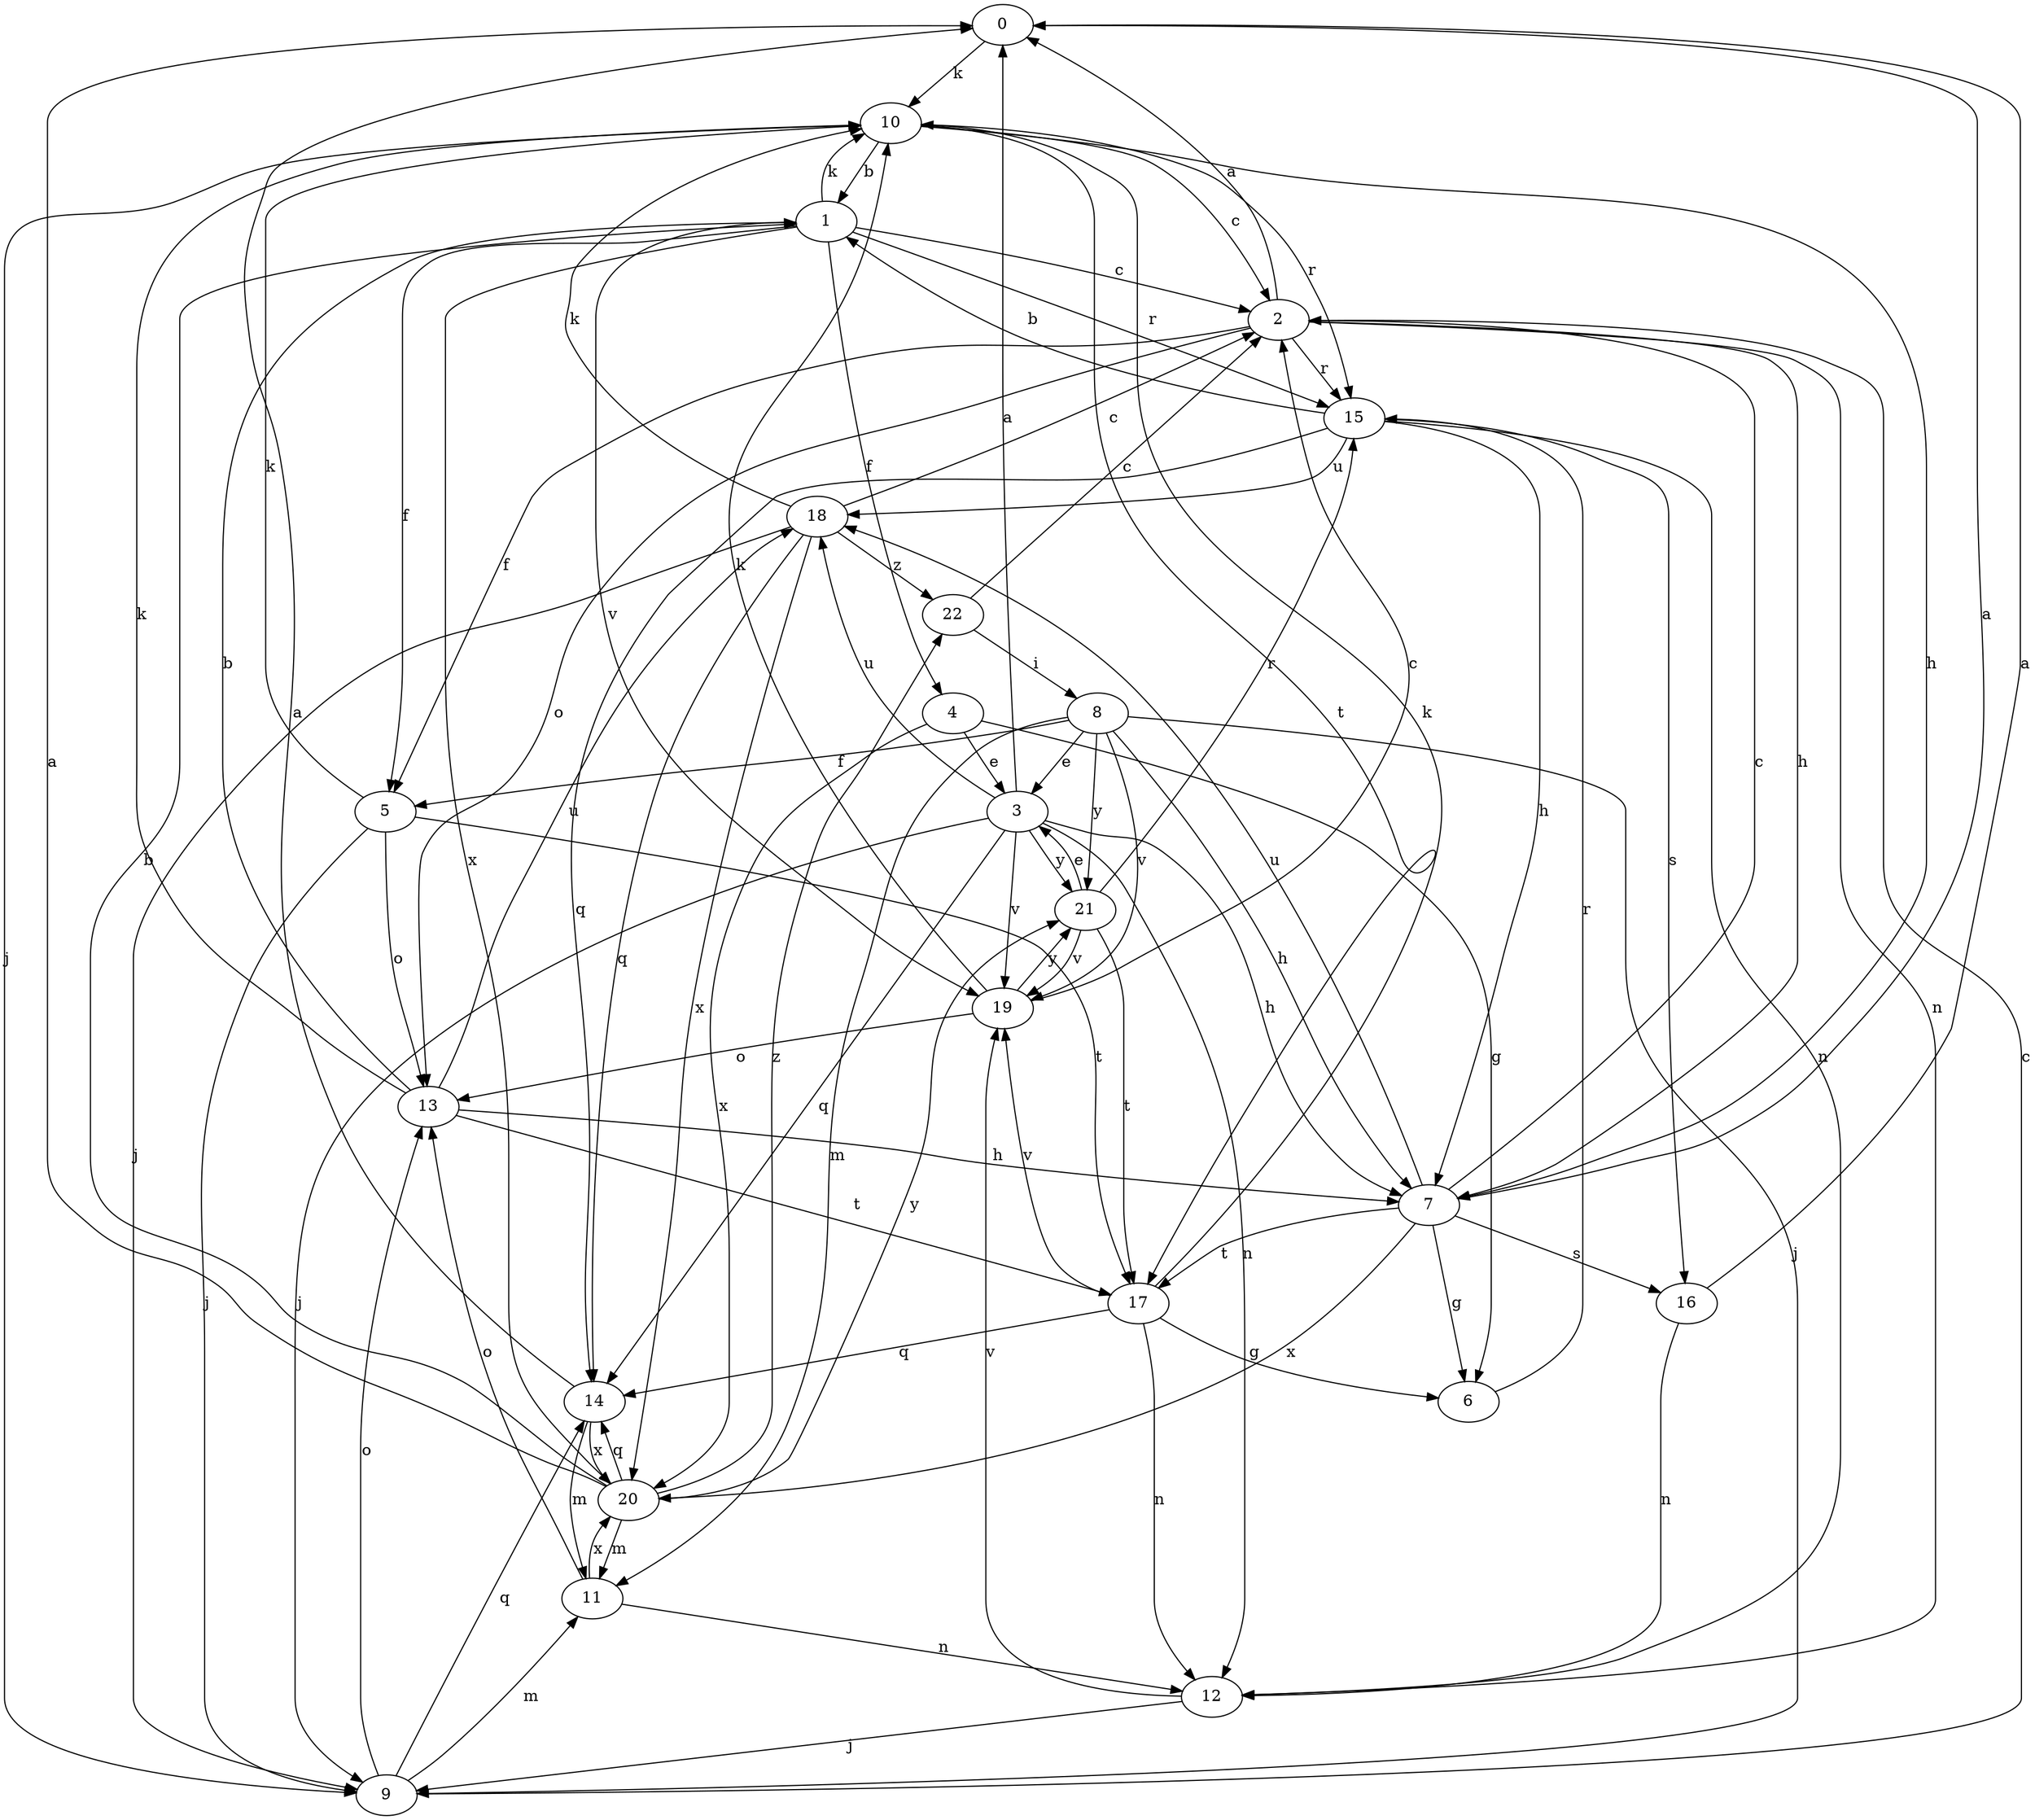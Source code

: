 strict digraph  {
0;
1;
2;
3;
4;
5;
6;
7;
8;
9;
10;
11;
12;
13;
14;
15;
16;
17;
18;
19;
20;
21;
22;
0 -> 10  [label=k];
1 -> 2  [label=c];
1 -> 4  [label=f];
1 -> 5  [label=f];
1 -> 10  [label=k];
1 -> 15  [label=r];
1 -> 19  [label=v];
1 -> 20  [label=x];
2 -> 0  [label=a];
2 -> 5  [label=f];
2 -> 7  [label=h];
2 -> 12  [label=n];
2 -> 13  [label=o];
2 -> 15  [label=r];
3 -> 0  [label=a];
3 -> 7  [label=h];
3 -> 9  [label=j];
3 -> 12  [label=n];
3 -> 14  [label=q];
3 -> 18  [label=u];
3 -> 19  [label=v];
3 -> 21  [label=y];
4 -> 3  [label=e];
4 -> 6  [label=g];
4 -> 20  [label=x];
5 -> 9  [label=j];
5 -> 10  [label=k];
5 -> 13  [label=o];
5 -> 17  [label=t];
6 -> 15  [label=r];
7 -> 0  [label=a];
7 -> 2  [label=c];
7 -> 6  [label=g];
7 -> 16  [label=s];
7 -> 17  [label=t];
7 -> 18  [label=u];
7 -> 20  [label=x];
8 -> 3  [label=e];
8 -> 5  [label=f];
8 -> 7  [label=h];
8 -> 9  [label=j];
8 -> 11  [label=m];
8 -> 19  [label=v];
8 -> 21  [label=y];
9 -> 2  [label=c];
9 -> 11  [label=m];
9 -> 13  [label=o];
9 -> 14  [label=q];
10 -> 1  [label=b];
10 -> 2  [label=c];
10 -> 7  [label=h];
10 -> 9  [label=j];
10 -> 15  [label=r];
10 -> 17  [label=t];
11 -> 12  [label=n];
11 -> 13  [label=o];
11 -> 20  [label=x];
12 -> 9  [label=j];
12 -> 19  [label=v];
13 -> 1  [label=b];
13 -> 7  [label=h];
13 -> 10  [label=k];
13 -> 17  [label=t];
13 -> 18  [label=u];
14 -> 0  [label=a];
14 -> 11  [label=m];
14 -> 20  [label=x];
15 -> 1  [label=b];
15 -> 7  [label=h];
15 -> 12  [label=n];
15 -> 14  [label=q];
15 -> 16  [label=s];
15 -> 18  [label=u];
16 -> 0  [label=a];
16 -> 12  [label=n];
17 -> 6  [label=g];
17 -> 10  [label=k];
17 -> 12  [label=n];
17 -> 14  [label=q];
17 -> 19  [label=v];
18 -> 2  [label=c];
18 -> 9  [label=j];
18 -> 10  [label=k];
18 -> 14  [label=q];
18 -> 20  [label=x];
18 -> 22  [label=z];
19 -> 2  [label=c];
19 -> 10  [label=k];
19 -> 13  [label=o];
19 -> 21  [label=y];
20 -> 0  [label=a];
20 -> 1  [label=b];
20 -> 11  [label=m];
20 -> 14  [label=q];
20 -> 21  [label=y];
20 -> 22  [label=z];
21 -> 3  [label=e];
21 -> 15  [label=r];
21 -> 17  [label=t];
21 -> 19  [label=v];
22 -> 2  [label=c];
22 -> 8  [label=i];
}
